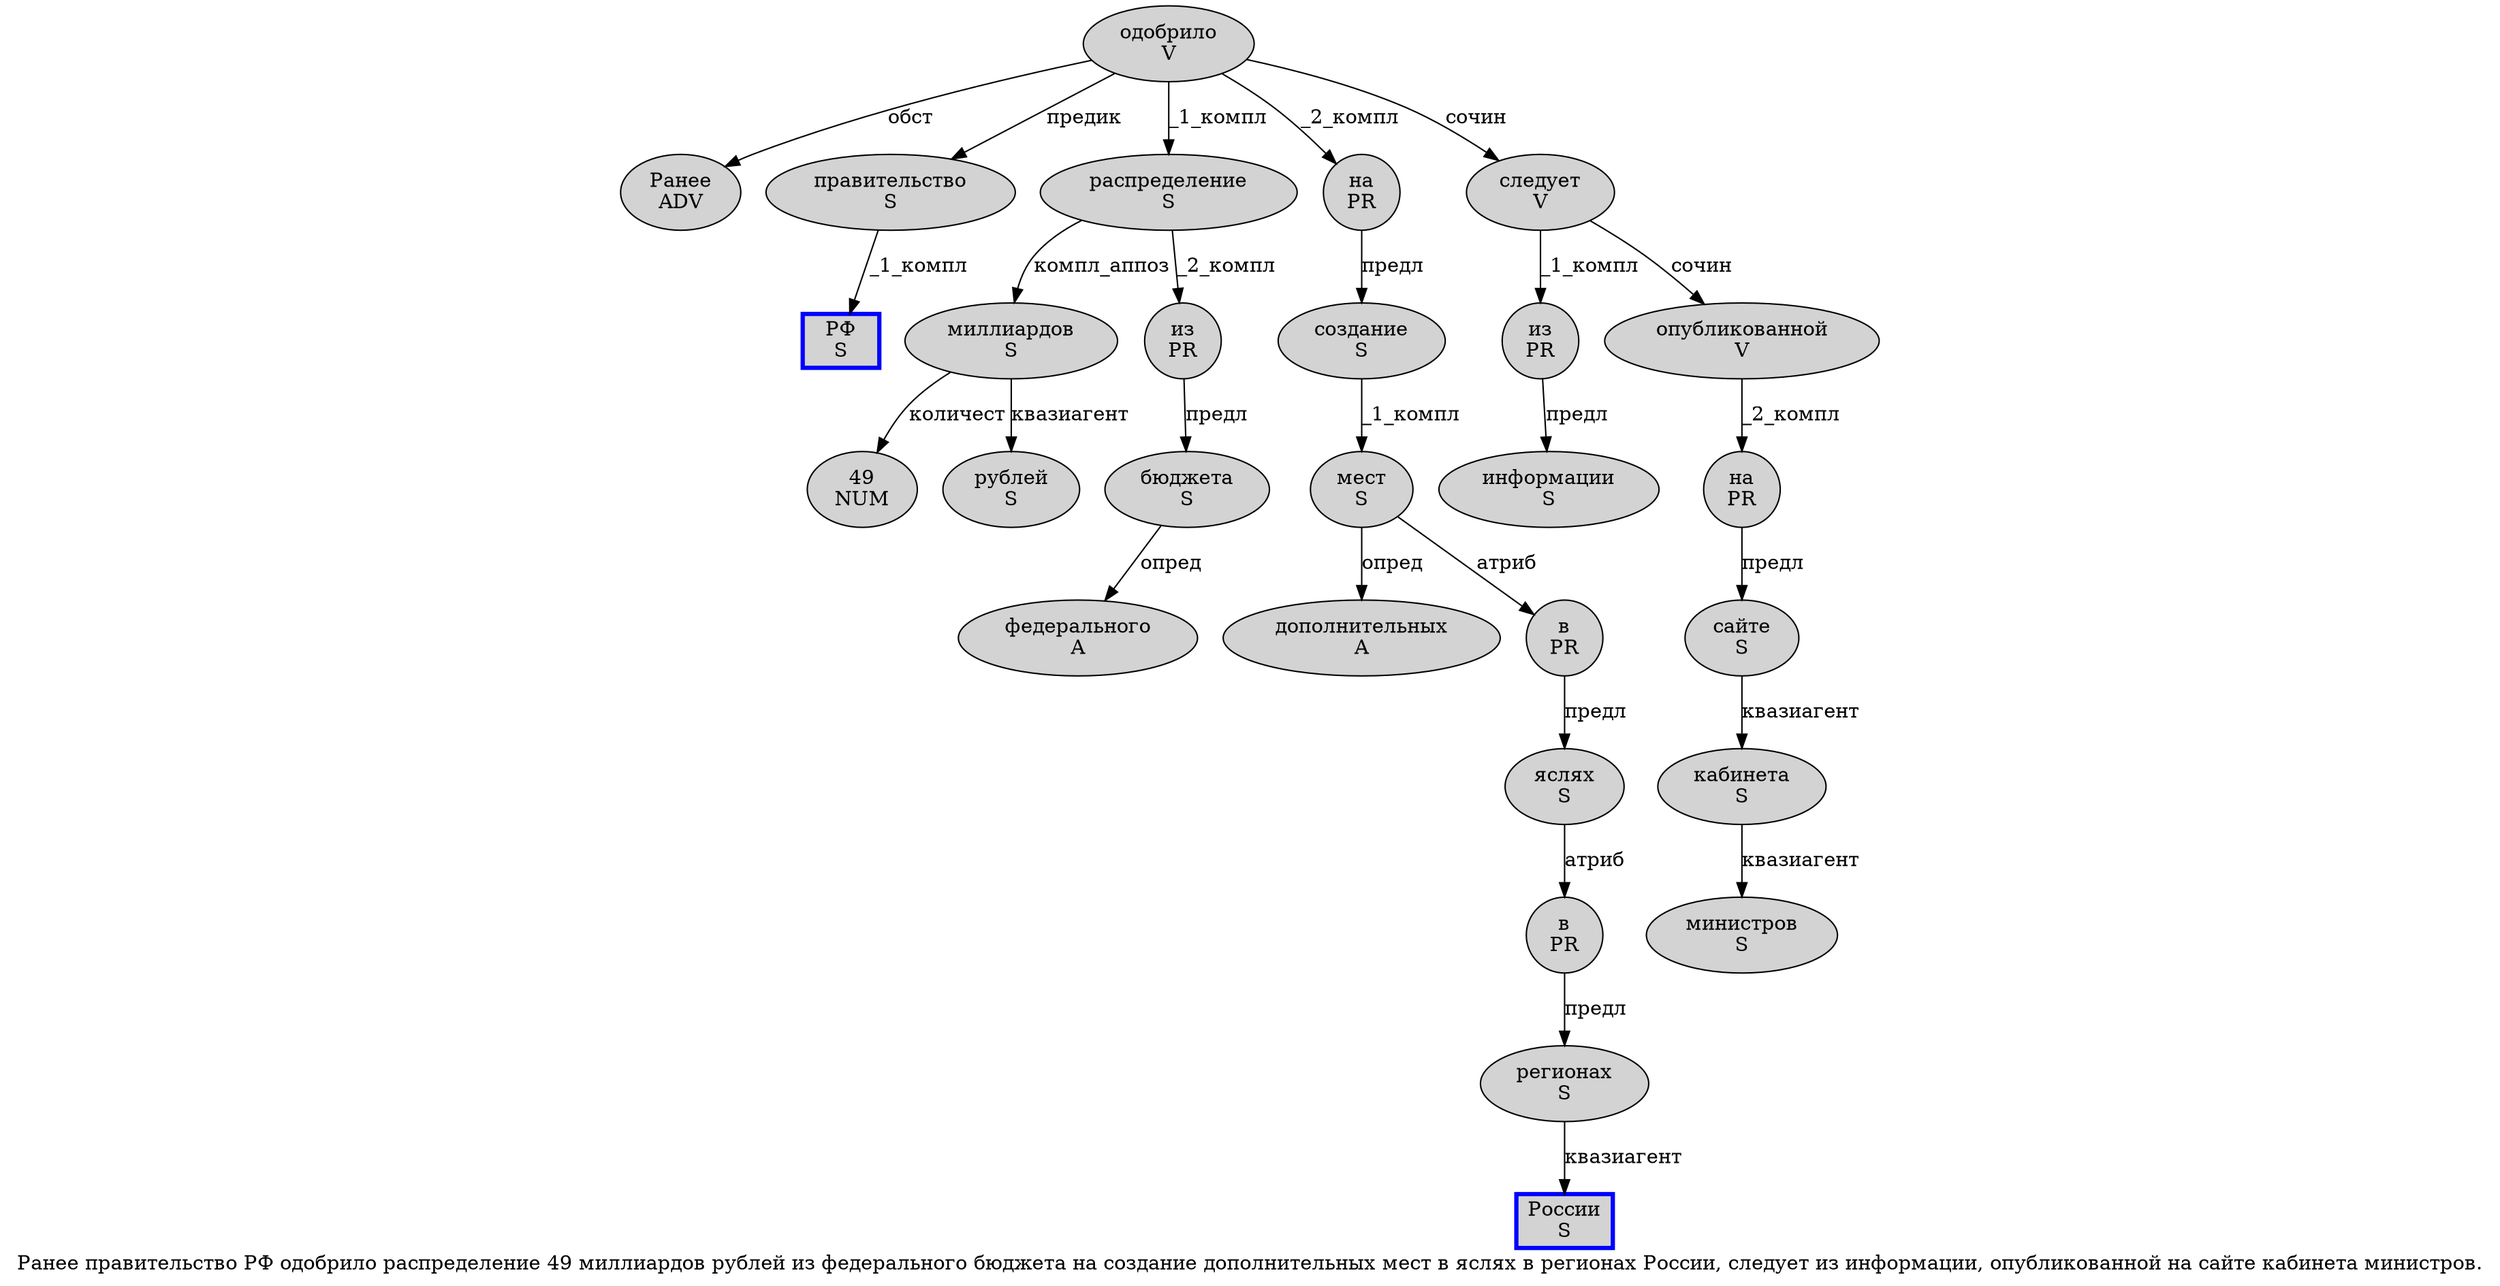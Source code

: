 digraph SENTENCE_784 {
	graph [label="Ранее правительство РФ одобрило распределение 49 миллиардов рублей из федерального бюджета на создание дополнительных мест в яслях в регионах России, следует из информации, опубликованной на сайте кабинета министров."]
	node [style=filled]
		0 [label="Ранее
ADV" color="" fillcolor=lightgray penwidth=1 shape=ellipse]
		1 [label="правительство
S" color="" fillcolor=lightgray penwidth=1 shape=ellipse]
		2 [label="РФ
S" color=blue fillcolor=lightgray penwidth=3 shape=box]
		3 [label="одобрило
V" color="" fillcolor=lightgray penwidth=1 shape=ellipse]
		4 [label="распределение
S" color="" fillcolor=lightgray penwidth=1 shape=ellipse]
		5 [label="49
NUM" color="" fillcolor=lightgray penwidth=1 shape=ellipse]
		6 [label="миллиардов
S" color="" fillcolor=lightgray penwidth=1 shape=ellipse]
		7 [label="рублей
S" color="" fillcolor=lightgray penwidth=1 shape=ellipse]
		8 [label="из
PR" color="" fillcolor=lightgray penwidth=1 shape=ellipse]
		9 [label="федерального
A" color="" fillcolor=lightgray penwidth=1 shape=ellipse]
		10 [label="бюджета
S" color="" fillcolor=lightgray penwidth=1 shape=ellipse]
		11 [label="на
PR" color="" fillcolor=lightgray penwidth=1 shape=ellipse]
		12 [label="создание
S" color="" fillcolor=lightgray penwidth=1 shape=ellipse]
		13 [label="дополнительных
A" color="" fillcolor=lightgray penwidth=1 shape=ellipse]
		14 [label="мест
S" color="" fillcolor=lightgray penwidth=1 shape=ellipse]
		15 [label="в
PR" color="" fillcolor=lightgray penwidth=1 shape=ellipse]
		16 [label="яслях
S" color="" fillcolor=lightgray penwidth=1 shape=ellipse]
		17 [label="в
PR" color="" fillcolor=lightgray penwidth=1 shape=ellipse]
		18 [label="регионах
S" color="" fillcolor=lightgray penwidth=1 shape=ellipse]
		19 [label="России
S" color=blue fillcolor=lightgray penwidth=3 shape=box]
		21 [label="следует
V" color="" fillcolor=lightgray penwidth=1 shape=ellipse]
		22 [label="из
PR" color="" fillcolor=lightgray penwidth=1 shape=ellipse]
		23 [label="информации
S" color="" fillcolor=lightgray penwidth=1 shape=ellipse]
		25 [label="опубликованной
V" color="" fillcolor=lightgray penwidth=1 shape=ellipse]
		26 [label="на
PR" color="" fillcolor=lightgray penwidth=1 shape=ellipse]
		27 [label="сайте
S" color="" fillcolor=lightgray penwidth=1 shape=ellipse]
		28 [label="кабинета
S" color="" fillcolor=lightgray penwidth=1 shape=ellipse]
		29 [label="министров
S" color="" fillcolor=lightgray penwidth=1 shape=ellipse]
			10 -> 9 [label="опред"]
			27 -> 28 [label="квазиагент"]
			11 -> 12 [label="предл"]
			18 -> 19 [label="квазиагент"]
			4 -> 6 [label="компл_аппоз"]
			4 -> 8 [label="_2_компл"]
			25 -> 26 [label="_2_компл"]
			14 -> 13 [label="опред"]
			14 -> 15 [label="атриб"]
			1 -> 2 [label="_1_компл"]
			28 -> 29 [label="квазиагент"]
			21 -> 22 [label="_1_компл"]
			21 -> 25 [label="сочин"]
			17 -> 18 [label="предл"]
			3 -> 0 [label="обст"]
			3 -> 1 [label="предик"]
			3 -> 4 [label="_1_компл"]
			3 -> 11 [label="_2_компл"]
			3 -> 21 [label="сочин"]
			22 -> 23 [label="предл"]
			12 -> 14 [label="_1_компл"]
			15 -> 16 [label="предл"]
			6 -> 5 [label="количест"]
			6 -> 7 [label="квазиагент"]
			26 -> 27 [label="предл"]
			8 -> 10 [label="предл"]
			16 -> 17 [label="атриб"]
}